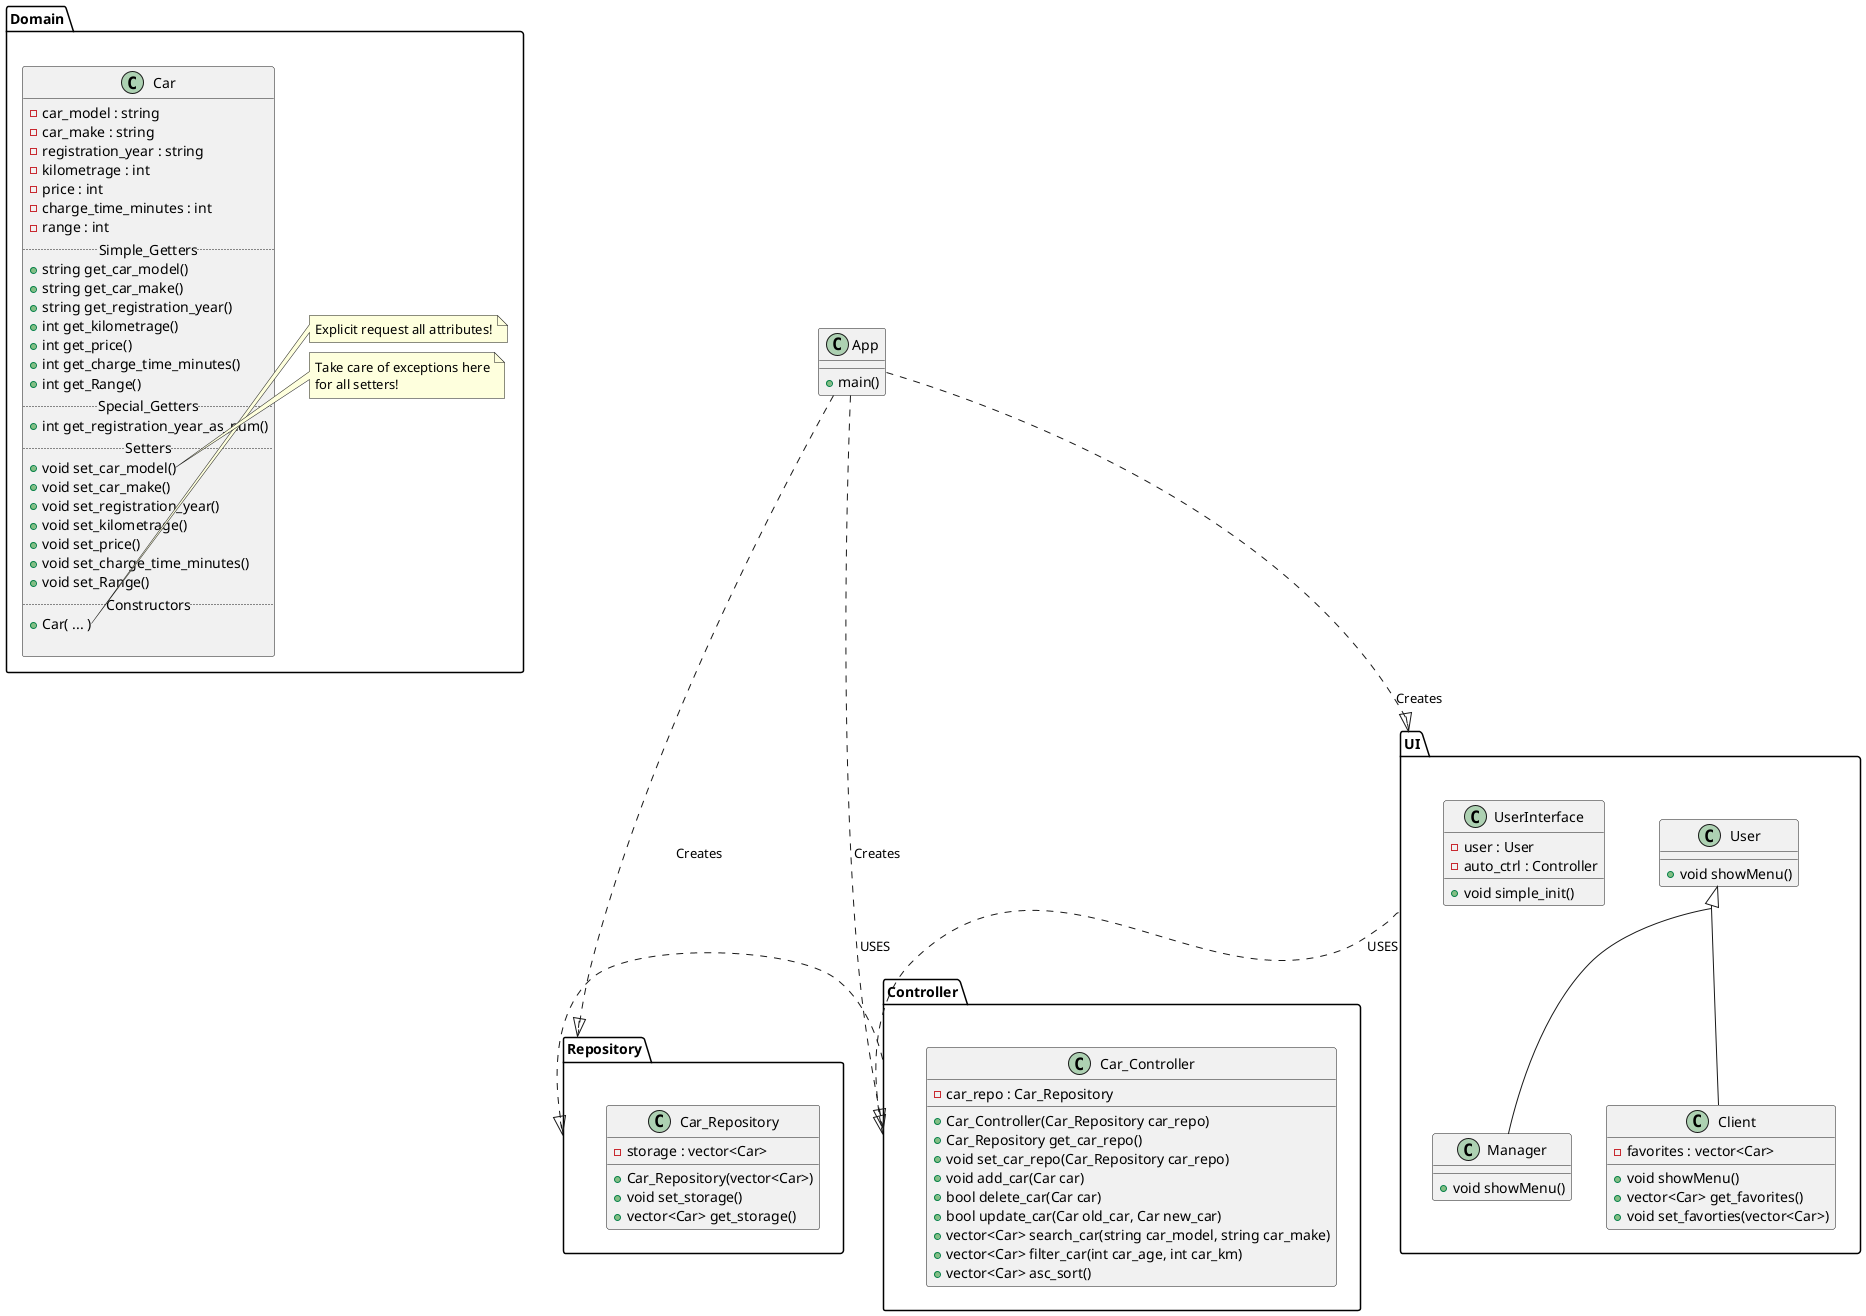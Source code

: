 @startuml
skinparam groupInheritance 2

together {
class App {
+ main()
}

namespace UI {

class User {
+ void showMenu()
}

class Manager {
+ void showMenu()
}

class Client {
- favorites : vector<Car>
+ void showMenu()
+ vector<Car> get_favorites()
+ void set_favorties(vector<Car>)

}

User <|-- Manager
User <|-- Client

class UserInterface {
- user : User
- auto_ctrl : Controller
+ void simple_init()
}

}

namespace Controller {

class Car_Controller {
- car_repo : Car_Repository

+ Car_Controller(Car_Repository car_repo)
+ Car_Repository get_car_repo()
+ void set_car_repo(Car_Repository car_repo)
+ void add_car(Car car)
+ bool delete_car(Car car)
+ bool update_car(Car old_car, Car new_car)
+ vector<Car> search_car(string car_model, string car_make)
+ vector<Car> filter_car(int car_age, int car_km)
+ vector<Car> asc_sort()
}

}

namespace Repository {

class Car_Repository {
- storage : vector<Car>

+ Car_Repository(vector<Car>)
+ void set_storage()
+ vector<Car> get_storage()
}

}
}

namespace Domain {

class Car {
- car_model : string
- car_make : string
- registration_year : string
- kilometrage : int
- price : int
- charge_time_minutes : int
- range : int
..Simple_Getters..
+ string get_car_model()
+ string get_car_make()
+ string get_registration_year()
+ int get_kilometrage()
+ int get_price()
+ int get_charge_time_minutes()
+ int get_Range()
..Special_Getters..
+ int get_registration_year_as_num()
..Setters..
+ void set_car_model()
+ void set_car_make()
+ void set_registration_year()
+ void set_kilometrage()
+ void set_price()
+ void set_charge_time_minutes()
+ void set_Range()
..Constructors..
+ Car( ... )

}
note right of Car::Car
    Explicit request all attributes!
end note


note right of Car::set_car_model
    Take care of exceptions here
    for all setters!
end note


}


UI ..|> Controller : USES
Controller .right.|> Repository : USES
App ..|>  UI : Creates
App ..|>  Controller : Creates
App ..|>  Repository : Creates



@enduml
